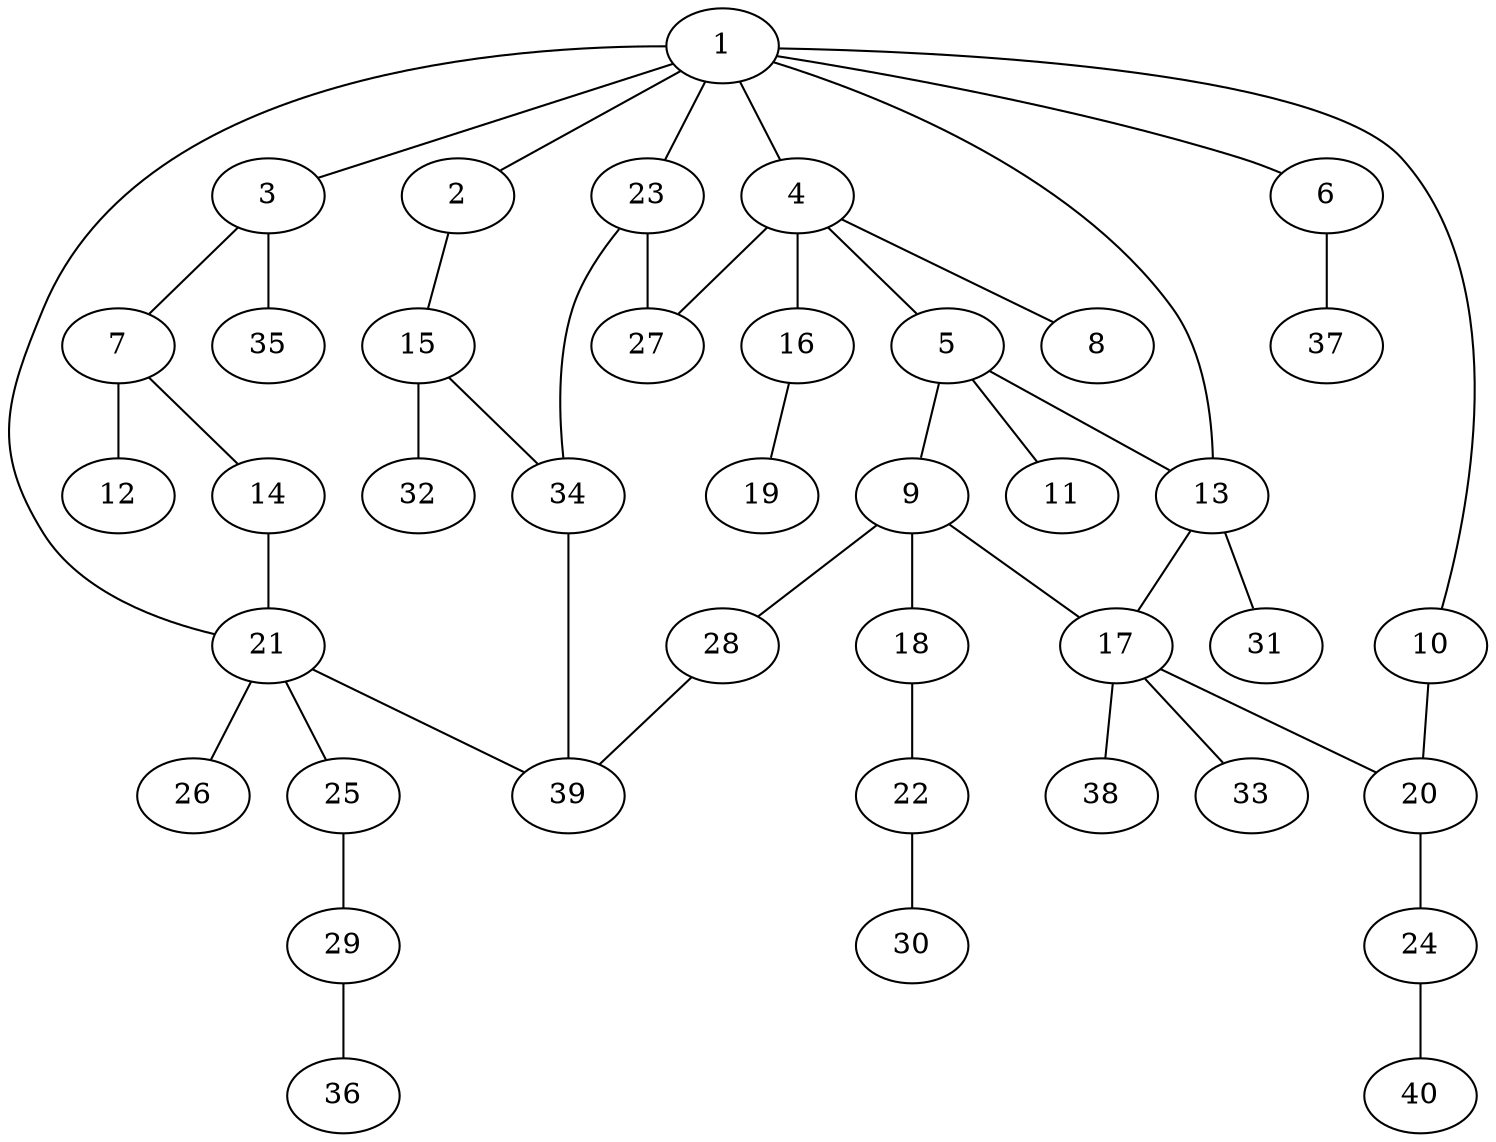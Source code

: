 graph graphname {1--2
1--3
1--4
1--6
1--10
1--13
1--21
1--23
2--15
3--7
3--35
4--5
4--8
4--16
4--27
5--9
5--11
5--13
6--37
7--12
7--14
9--17
9--18
9--28
10--20
13--17
13--31
14--21
15--32
15--34
16--19
17--20
17--33
17--38
18--22
20--24
21--25
21--26
21--39
22--30
23--27
23--34
24--40
25--29
28--39
29--36
34--39
}